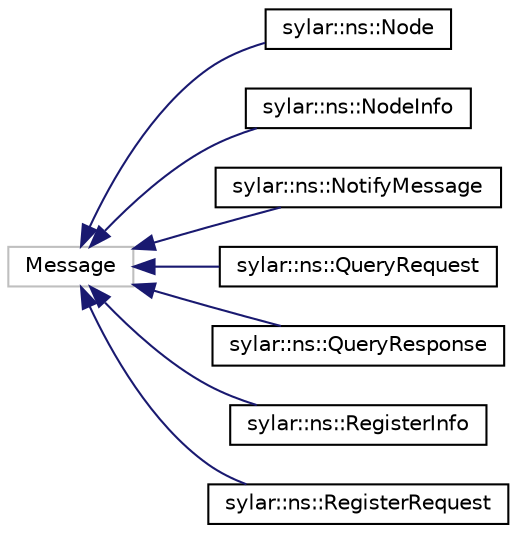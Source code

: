 digraph "类继承关系图"
{
 // LATEX_PDF_SIZE
  edge [fontname="Helvetica",fontsize="10",labelfontname="Helvetica",labelfontsize="10"];
  node [fontname="Helvetica",fontsize="10",shape=record];
  rankdir="LR";
  Node131 [label="Message",height=0.2,width=0.4,color="grey75", fillcolor="white", style="filled",tooltip=" "];
  Node131 -> Node0 [dir="back",color="midnightblue",fontsize="10",style="solid",fontname="Helvetica"];
  Node0 [label="sylar::ns::Node",height=0.2,width=0.4,color="black", fillcolor="white", style="filled",URL="$classsylar_1_1ns_1_1Node.html",tooltip=" "];
  Node131 -> Node133 [dir="back",color="midnightblue",fontsize="10",style="solid",fontname="Helvetica"];
  Node133 [label="sylar::ns::NodeInfo",height=0.2,width=0.4,color="black", fillcolor="white", style="filled",URL="$classsylar_1_1ns_1_1NodeInfo.html",tooltip=" "];
  Node131 -> Node134 [dir="back",color="midnightblue",fontsize="10",style="solid",fontname="Helvetica"];
  Node134 [label="sylar::ns::NotifyMessage",height=0.2,width=0.4,color="black", fillcolor="white", style="filled",URL="$classsylar_1_1ns_1_1NotifyMessage.html",tooltip=" "];
  Node131 -> Node135 [dir="back",color="midnightblue",fontsize="10",style="solid",fontname="Helvetica"];
  Node135 [label="sylar::ns::QueryRequest",height=0.2,width=0.4,color="black", fillcolor="white", style="filled",URL="$classsylar_1_1ns_1_1QueryRequest.html",tooltip=" "];
  Node131 -> Node136 [dir="back",color="midnightblue",fontsize="10",style="solid",fontname="Helvetica"];
  Node136 [label="sylar::ns::QueryResponse",height=0.2,width=0.4,color="black", fillcolor="white", style="filled",URL="$classsylar_1_1ns_1_1QueryResponse.html",tooltip=" "];
  Node131 -> Node137 [dir="back",color="midnightblue",fontsize="10",style="solid",fontname="Helvetica"];
  Node137 [label="sylar::ns::RegisterInfo",height=0.2,width=0.4,color="black", fillcolor="white", style="filled",URL="$classsylar_1_1ns_1_1RegisterInfo.html",tooltip=" "];
  Node131 -> Node138 [dir="back",color="midnightblue",fontsize="10",style="solid",fontname="Helvetica"];
  Node138 [label="sylar::ns::RegisterRequest",height=0.2,width=0.4,color="black", fillcolor="white", style="filled",URL="$classsylar_1_1ns_1_1RegisterRequest.html",tooltip=" "];
}
